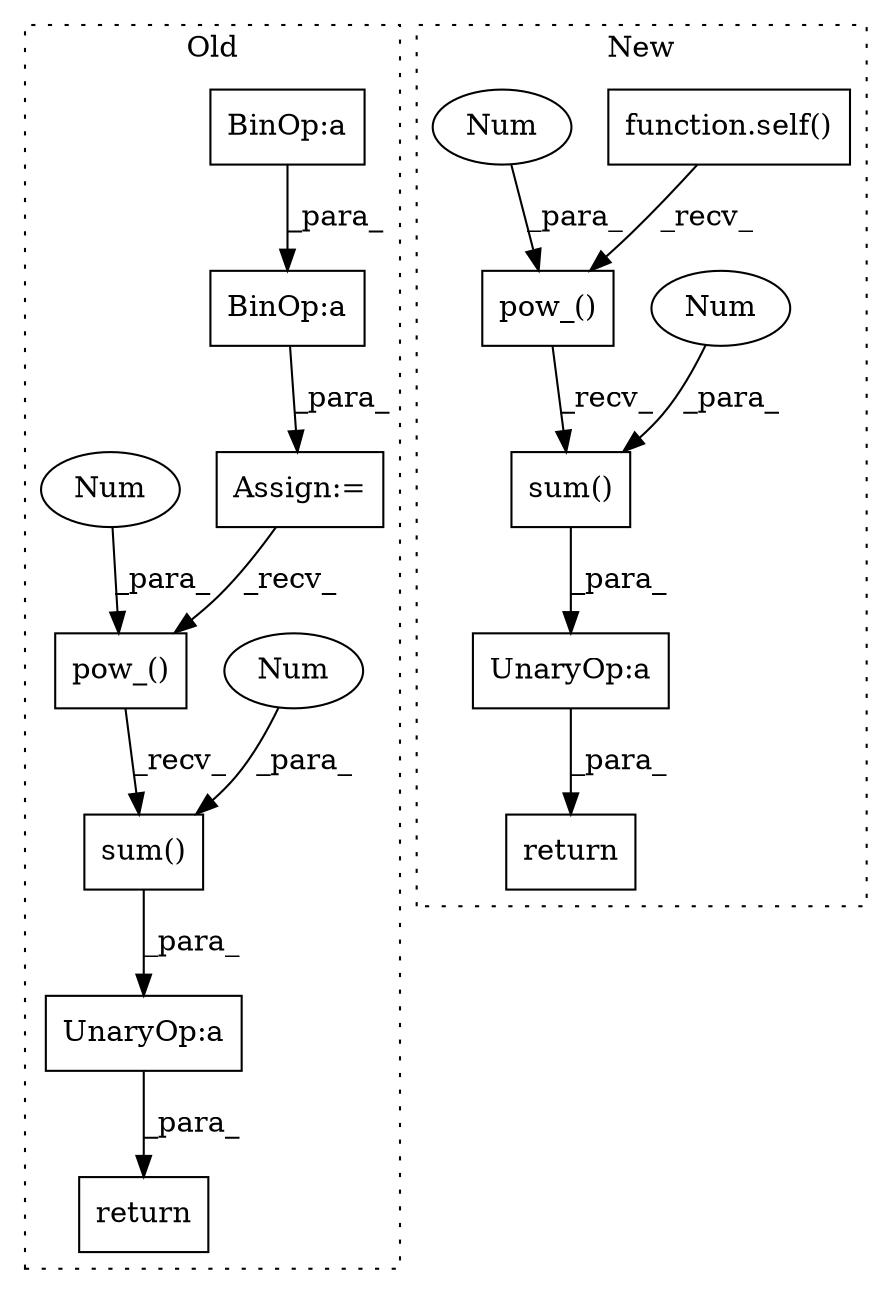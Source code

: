digraph G {
subgraph cluster0 {
1 [label="pow_()" a="75" s="1791,1799" l="7,1" shape="box"];
4 [label="UnaryOp:a" a="61" s="1790" l="26" shape="box"];
5 [label="BinOp:a" a="82" s="1761" l="3" shape="box"];
6 [label="BinOp:a" a="82" s="1749" l="3" shape="box"];
7 [label="sum()" a="75" s="1791,1815" l="22,1" shape="box"];
11 [label="Num" a="76" s="1813" l="2" shape="ellipse"];
13 [label="Num" a="76" s="1798" l="1" shape="ellipse"];
14 [label="Assign:=" a="68" s="1740" l="3" shape="box"];
15 [label="return" a="93" s="1783" l="7" shape="box"];
label = "Old";
style="dotted";
}
subgraph cluster1 {
2 [label="function.self()" a="75" s="1324,1334" l="5,1" shape="box"];
3 [label="UnaryOp:a" a="61" s="1323" l="36" shape="box"];
8 [label="sum()" a="75" s="1324,1358" l="32,1" shape="box"];
9 [label="pow_()" a="75" s="1324,1342" l="17,1" shape="box"];
10 [label="Num" a="76" s="1356" l="2" shape="ellipse"];
12 [label="Num" a="76" s="1341" l="1" shape="ellipse"];
16 [label="return" a="93" s="1316" l="7" shape="box"];
label = "New";
style="dotted";
}
1 -> 7 [label="_recv_"];
2 -> 9 [label="_recv_"];
3 -> 16 [label="_para_"];
4 -> 15 [label="_para_"];
5 -> 14 [label="_para_"];
6 -> 5 [label="_para_"];
7 -> 4 [label="_para_"];
8 -> 3 [label="_para_"];
9 -> 8 [label="_recv_"];
10 -> 8 [label="_para_"];
11 -> 7 [label="_para_"];
12 -> 9 [label="_para_"];
13 -> 1 [label="_para_"];
14 -> 1 [label="_recv_"];
}